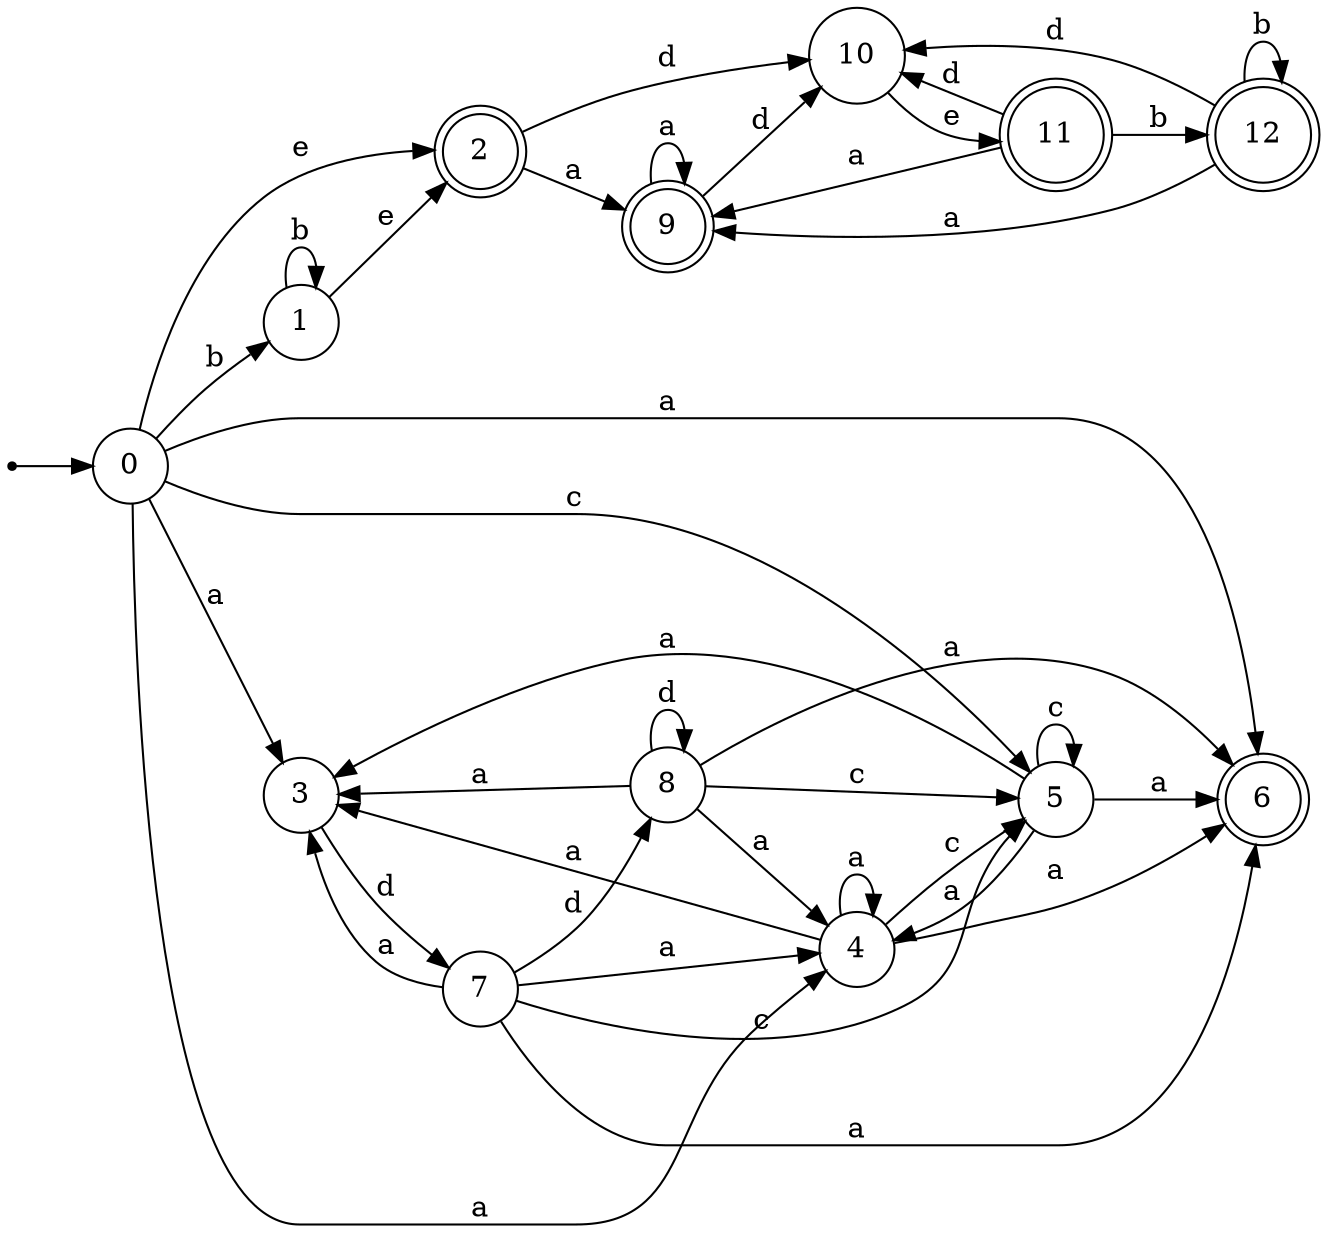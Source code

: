 digraph finite_state_machine {
rankdir=LR;
size="20,20";
node [shape = point]; "dummy0"
node [shape = circle]; "0";
"dummy0" -> "0";
node [shape = circle]; "1";
node [shape = doublecircle]; "2";node [shape = circle]; "3";
node [shape = circle]; "4";
node [shape = circle]; "5";
node [shape = doublecircle]; "6";node [shape = circle]; "7";
node [shape = circle]; "8";
node [shape = doublecircle]; "9";node [shape = circle]; "10";
node [shape = doublecircle]; "11";node [shape = doublecircle]; "12";"0" -> "1" [label = "b"];
 "0" -> "2" [label = "e"];
 "0" -> "3" [label = "a"];
 "0" -> "4" [label = "a"];
 "0" -> "6" [label = "a"];
 "0" -> "5" [label = "c"];
 "5" -> "5" [label = "c"];
 "5" -> "3" [label = "a"];
 "5" -> "4" [label = "a"];
 "5" -> "6" [label = "a"];
 "4" -> "3" [label = "a"];
 "4" -> "4" [label = "a"];
 "4" -> "6" [label = "a"];
 "4" -> "5" [label = "c"];
 "3" -> "7" [label = "d"];
 "7" -> "3" [label = "a"];
 "7" -> "4" [label = "a"];
 "7" -> "6" [label = "a"];
 "7" -> "8" [label = "d"];
 "7" -> "5" [label = "c"];
 "8" -> "8" [label = "d"];
 "8" -> "3" [label = "a"];
 "8" -> "4" [label = "a"];
 "8" -> "6" [label = "a"];
 "8" -> "5" [label = "c"];
 "2" -> "9" [label = "a"];
 "2" -> "10" [label = "d"];
 "10" -> "11" [label = "e"];
 "11" -> "10" [label = "d"];
 "11" -> "12" [label = "b"];
 "11" -> "9" [label = "a"];
 "12" -> "12" [label = "b"];
 "12" -> "10" [label = "d"];
 "12" -> "9" [label = "a"];
 "9" -> "9" [label = "a"];
 "9" -> "10" [label = "d"];
 "1" -> "1" [label = "b"];
 "1" -> "2" [label = "e"];
 }
